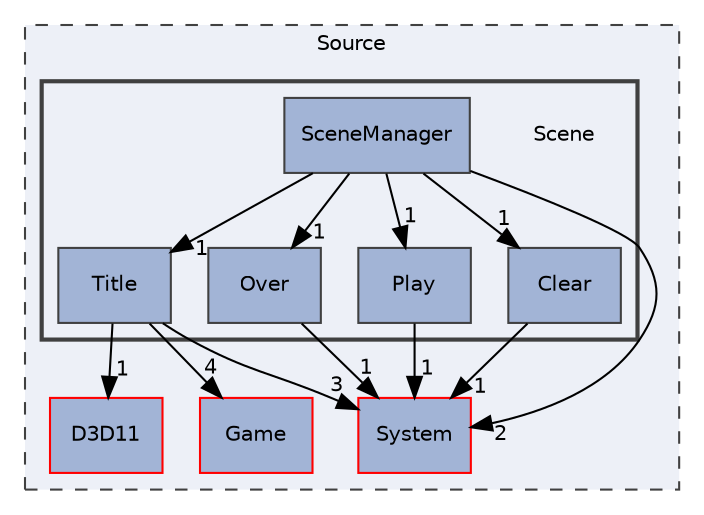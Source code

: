 digraph "C:/Users/shiih/Desktop/kiyosumi/DX11Template/Source/Scene"
{
 // LATEX_PDF_SIZE
  edge [fontname="Helvetica",fontsize="10",labelfontname="Helvetica",labelfontsize="10"];
  node [fontname="Helvetica",fontsize="10",shape=record];
  compound=true
  subgraph clusterdir_74389ed8173ad57b461b9d623a1f3867 {
    graph [ bgcolor="#edf0f7", pencolor="grey25", style="filled,dashed,", label="Source", fontname="Helvetica", fontsize="10", URL="dir_74389ed8173ad57b461b9d623a1f3867.html"]
  dir_86602465ad759445696399282595f21f [shape=box, label="System", style="filled,", fillcolor="#a2b4d6", color="red", URL="dir_86602465ad759445696399282595f21f.html"];
  dir_d6f806a0f8acb4e9216b2e39be4b704c [shape=box, label="D3D11", style="filled,", fillcolor="#a2b4d6", color="red", URL="dir_d6f806a0f8acb4e9216b2e39be4b704c.html"];
  dir_3777292849a1481e53303ca2af78ff89 [shape=box, label="Game", style="filled,", fillcolor="#a2b4d6", color="red", URL="dir_3777292849a1481e53303ca2af78ff89.html"];
  subgraph clusterdir_4320b44877c4234843610716d05fd211 {
    graph [ bgcolor="#edf0f7", pencolor="grey25", style="filled,bold,", label="", fontname="Helvetica", fontsize="10", URL="dir_4320b44877c4234843610716d05fd211.html"]
    dir_4320b44877c4234843610716d05fd211 [shape=plaintext, label="Scene"];
  dir_cbea8106bb42f525472b0d44aaab14bc [shape=box, label="Clear", style="filled,", fillcolor="#a2b4d6", color="grey25", URL="dir_cbea8106bb42f525472b0d44aaab14bc.html"];
  dir_8cb9bd02ef588fd11bc7753120c9fc79 [shape=box, label="Over", style="filled,", fillcolor="#a2b4d6", color="grey25", URL="dir_8cb9bd02ef588fd11bc7753120c9fc79.html"];
  dir_850515f9322c821d75400c7aba7958d6 [shape=box, label="Play", style="filled,", fillcolor="#a2b4d6", color="grey25", URL="dir_850515f9322c821d75400c7aba7958d6.html"];
  dir_f680be09b35063da04b1ed888a601637 [shape=box, label="SceneManager", style="filled,", fillcolor="#a2b4d6", color="grey25", URL="dir_f680be09b35063da04b1ed888a601637.html"];
  dir_7808ccc7e3aa6994498688bb9312169d [shape=box, label="Title", style="filled,", fillcolor="#a2b4d6", color="grey25", URL="dir_7808ccc7e3aa6994498688bb9312169d.html"];
  }
  }
  dir_cbea8106bb42f525472b0d44aaab14bc->dir_86602465ad759445696399282595f21f [headlabel="1", labeldistance=1.5 headhref="dir_000001_000016.html"];
  dir_8cb9bd02ef588fd11bc7753120c9fc79->dir_86602465ad759445696399282595f21f [headlabel="1", labeldistance=1.5 headhref="dir_000008_000016.html"];
  dir_850515f9322c821d75400c7aba7958d6->dir_86602465ad759445696399282595f21f [headlabel="1", labeldistance=1.5 headhref="dir_000009_000016.html"];
  dir_f680be09b35063da04b1ed888a601637->dir_7808ccc7e3aa6994498688bb9312169d [headlabel="1", labeldistance=1.5 headhref="dir_000013_000017.html"];
  dir_f680be09b35063da04b1ed888a601637->dir_850515f9322c821d75400c7aba7958d6 [headlabel="1", labeldistance=1.5 headhref="dir_000013_000009.html"];
  dir_f680be09b35063da04b1ed888a601637->dir_86602465ad759445696399282595f21f [headlabel="2", labeldistance=1.5 headhref="dir_000013_000016.html"];
  dir_f680be09b35063da04b1ed888a601637->dir_8cb9bd02ef588fd11bc7753120c9fc79 [headlabel="1", labeldistance=1.5 headhref="dir_000013_000008.html"];
  dir_f680be09b35063da04b1ed888a601637->dir_cbea8106bb42f525472b0d44aaab14bc [headlabel="1", labeldistance=1.5 headhref="dir_000013_000001.html"];
  dir_7808ccc7e3aa6994498688bb9312169d->dir_3777292849a1481e53303ca2af78ff89 [headlabel="4", labeldistance=1.5 headhref="dir_000017_000005.html"];
  dir_7808ccc7e3aa6994498688bb9312169d->dir_86602465ad759445696399282595f21f [headlabel="3", labeldistance=1.5 headhref="dir_000017_000016.html"];
  dir_7808ccc7e3aa6994498688bb9312169d->dir_d6f806a0f8acb4e9216b2e39be4b704c [headlabel="1", labeldistance=1.5 headhref="dir_000017_000002.html"];
}
